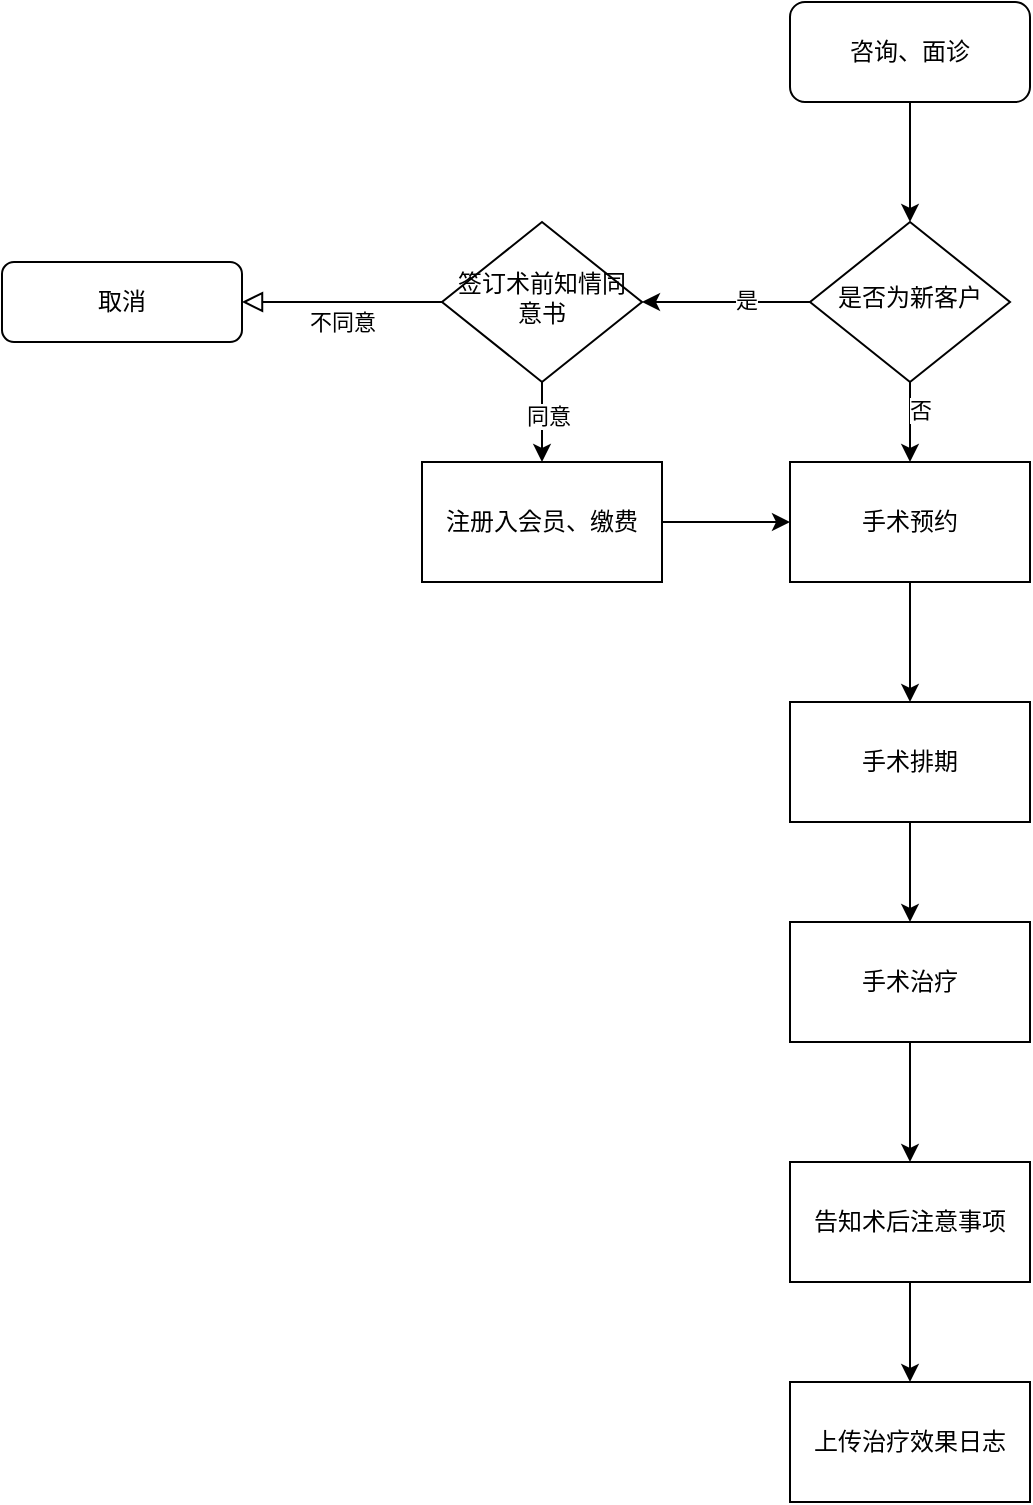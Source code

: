 <mxfile version="21.4.0" type="github">
  <diagram id="C5RBs43oDa-KdzZeNtuy" name="Page-1">
    <mxGraphModel dx="2261" dy="796" grid="1" gridSize="10" guides="1" tooltips="1" connect="1" arrows="1" fold="1" page="1" pageScale="1" pageWidth="827" pageHeight="1169" math="0" shadow="0">
      <root>
        <mxCell id="WIyWlLk6GJQsqaUBKTNV-0" />
        <mxCell id="WIyWlLk6GJQsqaUBKTNV-1" parent="WIyWlLk6GJQsqaUBKTNV-0" />
        <mxCell id="Mhznfd5aOXPXtjJVQezt-12" style="edgeStyle=orthogonalEdgeStyle;rounded=0;orthogonalLoop=1;jettySize=auto;html=1;entryX=0.5;entryY=0;entryDx=0;entryDy=0;" edge="1" parent="WIyWlLk6GJQsqaUBKTNV-1" source="WIyWlLk6GJQsqaUBKTNV-3" target="Mhznfd5aOXPXtjJVQezt-11">
          <mxGeometry relative="1" as="geometry" />
        </mxCell>
        <mxCell id="WIyWlLk6GJQsqaUBKTNV-3" value="咨询、面诊" style="rounded=1;whiteSpace=wrap;html=1;fontSize=12;glass=0;strokeWidth=1;shadow=0;" parent="WIyWlLk6GJQsqaUBKTNV-1" vertex="1">
          <mxGeometry x="294" y="70" width="120" height="50" as="geometry" />
        </mxCell>
        <mxCell id="WIyWlLk6GJQsqaUBKTNV-5" value="不同意" style="edgeStyle=orthogonalEdgeStyle;rounded=0;html=1;jettySize=auto;orthogonalLoop=1;fontSize=11;endArrow=block;endFill=0;endSize=8;strokeWidth=1;shadow=0;labelBackgroundColor=none;" parent="WIyWlLk6GJQsqaUBKTNV-1" source="WIyWlLk6GJQsqaUBKTNV-6" target="WIyWlLk6GJQsqaUBKTNV-7" edge="1">
          <mxGeometry y="10" relative="1" as="geometry">
            <mxPoint as="offset" />
          </mxGeometry>
        </mxCell>
        <mxCell id="Mhznfd5aOXPXtjJVQezt-17" style="edgeStyle=orthogonalEdgeStyle;rounded=0;orthogonalLoop=1;jettySize=auto;html=1;entryX=0.5;entryY=0;entryDx=0;entryDy=0;" edge="1" parent="WIyWlLk6GJQsqaUBKTNV-1" source="WIyWlLk6GJQsqaUBKTNV-6" target="Mhznfd5aOXPXtjJVQezt-8">
          <mxGeometry relative="1" as="geometry" />
        </mxCell>
        <mxCell id="Mhznfd5aOXPXtjJVQezt-22" value="同意" style="edgeLabel;html=1;align=center;verticalAlign=middle;resizable=0;points=[];" vertex="1" connectable="0" parent="Mhznfd5aOXPXtjJVQezt-17">
          <mxGeometry x="-0.183" y="3" relative="1" as="geometry">
            <mxPoint as="offset" />
          </mxGeometry>
        </mxCell>
        <mxCell id="WIyWlLk6GJQsqaUBKTNV-6" value="签订术前知情同意书" style="rhombus;whiteSpace=wrap;html=1;shadow=0;fontFamily=Helvetica;fontSize=12;align=center;strokeWidth=1;spacing=6;spacingTop=-4;" parent="WIyWlLk6GJQsqaUBKTNV-1" vertex="1">
          <mxGeometry x="120" y="180" width="100" height="80" as="geometry" />
        </mxCell>
        <mxCell id="WIyWlLk6GJQsqaUBKTNV-7" value="取消" style="rounded=1;whiteSpace=wrap;html=1;fontSize=12;glass=0;strokeWidth=1;shadow=0;" parent="WIyWlLk6GJQsqaUBKTNV-1" vertex="1">
          <mxGeometry x="-100" y="200" width="120" height="40" as="geometry" />
        </mxCell>
        <mxCell id="Mhznfd5aOXPXtjJVQezt-5" style="edgeStyle=orthogonalEdgeStyle;rounded=0;orthogonalLoop=1;jettySize=auto;html=1;exitX=0.5;exitY=1;exitDx=0;exitDy=0;entryX=0.5;entryY=0;entryDx=0;entryDy=0;" edge="1" parent="WIyWlLk6GJQsqaUBKTNV-1" source="Mhznfd5aOXPXtjJVQezt-1" target="Mhznfd5aOXPXtjJVQezt-4">
          <mxGeometry relative="1" as="geometry" />
        </mxCell>
        <mxCell id="Mhznfd5aOXPXtjJVQezt-1" value="手术排期" style="rounded=0;whiteSpace=wrap;html=1;" vertex="1" parent="WIyWlLk6GJQsqaUBKTNV-1">
          <mxGeometry x="294" y="420" width="120" height="60" as="geometry" />
        </mxCell>
        <mxCell id="Mhznfd5aOXPXtjJVQezt-7" style="edgeStyle=orthogonalEdgeStyle;rounded=0;orthogonalLoop=1;jettySize=auto;html=1;entryX=0.5;entryY=0;entryDx=0;entryDy=0;" edge="1" parent="WIyWlLk6GJQsqaUBKTNV-1" source="Mhznfd5aOXPXtjJVQezt-4" target="Mhznfd5aOXPXtjJVQezt-6">
          <mxGeometry relative="1" as="geometry" />
        </mxCell>
        <mxCell id="Mhznfd5aOXPXtjJVQezt-4" value="手术治疗" style="rounded=0;whiteSpace=wrap;html=1;" vertex="1" parent="WIyWlLk6GJQsqaUBKTNV-1">
          <mxGeometry x="294" y="530" width="120" height="60" as="geometry" />
        </mxCell>
        <mxCell id="Mhznfd5aOXPXtjJVQezt-24" style="edgeStyle=orthogonalEdgeStyle;rounded=0;orthogonalLoop=1;jettySize=auto;html=1;" edge="1" parent="WIyWlLk6GJQsqaUBKTNV-1" source="Mhznfd5aOXPXtjJVQezt-6" target="Mhznfd5aOXPXtjJVQezt-25">
          <mxGeometry relative="1" as="geometry">
            <mxPoint x="354" y="760" as="targetPoint" />
          </mxGeometry>
        </mxCell>
        <mxCell id="Mhznfd5aOXPXtjJVQezt-6" value="告知术后注意事项" style="rounded=0;whiteSpace=wrap;html=1;" vertex="1" parent="WIyWlLk6GJQsqaUBKTNV-1">
          <mxGeometry x="294" y="650" width="120" height="60" as="geometry" />
        </mxCell>
        <mxCell id="Mhznfd5aOXPXtjJVQezt-18" style="edgeStyle=orthogonalEdgeStyle;rounded=0;orthogonalLoop=1;jettySize=auto;html=1;entryX=0;entryY=0.5;entryDx=0;entryDy=0;" edge="1" parent="WIyWlLk6GJQsqaUBKTNV-1" source="Mhznfd5aOXPXtjJVQezt-8" target="Mhznfd5aOXPXtjJVQezt-14">
          <mxGeometry relative="1" as="geometry" />
        </mxCell>
        <mxCell id="Mhznfd5aOXPXtjJVQezt-8" value="注册入会员、缴费" style="rounded=0;whiteSpace=wrap;html=1;" vertex="1" parent="WIyWlLk6GJQsqaUBKTNV-1">
          <mxGeometry x="110" y="300" width="120" height="60" as="geometry" />
        </mxCell>
        <mxCell id="Mhznfd5aOXPXtjJVQezt-15" style="edgeStyle=orthogonalEdgeStyle;rounded=0;orthogonalLoop=1;jettySize=auto;html=1;entryX=0.5;entryY=0;entryDx=0;entryDy=0;" edge="1" parent="WIyWlLk6GJQsqaUBKTNV-1" source="Mhznfd5aOXPXtjJVQezt-11" target="Mhznfd5aOXPXtjJVQezt-14">
          <mxGeometry relative="1" as="geometry" />
        </mxCell>
        <mxCell id="Mhznfd5aOXPXtjJVQezt-21" value="否" style="edgeLabel;html=1;align=center;verticalAlign=middle;resizable=0;points=[];" vertex="1" connectable="0" parent="Mhznfd5aOXPXtjJVQezt-15">
          <mxGeometry x="-0.317" y="5" relative="1" as="geometry">
            <mxPoint as="offset" />
          </mxGeometry>
        </mxCell>
        <mxCell id="Mhznfd5aOXPXtjJVQezt-19" style="edgeStyle=orthogonalEdgeStyle;rounded=0;orthogonalLoop=1;jettySize=auto;html=1;" edge="1" parent="WIyWlLk6GJQsqaUBKTNV-1" source="Mhznfd5aOXPXtjJVQezt-11" target="WIyWlLk6GJQsqaUBKTNV-6">
          <mxGeometry relative="1" as="geometry" />
        </mxCell>
        <mxCell id="Mhznfd5aOXPXtjJVQezt-20" value="是" style="edgeLabel;html=1;align=center;verticalAlign=middle;resizable=0;points=[];" vertex="1" connectable="0" parent="Mhznfd5aOXPXtjJVQezt-19">
          <mxGeometry x="-0.238" y="-1" relative="1" as="geometry">
            <mxPoint as="offset" />
          </mxGeometry>
        </mxCell>
        <mxCell id="Mhznfd5aOXPXtjJVQezt-11" value="是否为新客户" style="rhombus;whiteSpace=wrap;html=1;shadow=0;fontFamily=Helvetica;fontSize=12;align=center;strokeWidth=1;spacing=6;spacingTop=-4;" vertex="1" parent="WIyWlLk6GJQsqaUBKTNV-1">
          <mxGeometry x="304" y="180" width="100" height="80" as="geometry" />
        </mxCell>
        <mxCell id="Mhznfd5aOXPXtjJVQezt-23" style="edgeStyle=orthogonalEdgeStyle;rounded=0;orthogonalLoop=1;jettySize=auto;html=1;entryX=0.5;entryY=0;entryDx=0;entryDy=0;" edge="1" parent="WIyWlLk6GJQsqaUBKTNV-1" source="Mhznfd5aOXPXtjJVQezt-14" target="Mhznfd5aOXPXtjJVQezt-1">
          <mxGeometry relative="1" as="geometry" />
        </mxCell>
        <mxCell id="Mhznfd5aOXPXtjJVQezt-14" value="手术预约" style="rounded=0;whiteSpace=wrap;html=1;" vertex="1" parent="WIyWlLk6GJQsqaUBKTNV-1">
          <mxGeometry x="294" y="300" width="120" height="60" as="geometry" />
        </mxCell>
        <mxCell id="Mhznfd5aOXPXtjJVQezt-25" value="上传治疗效果日志" style="whiteSpace=wrap;html=1;rounded=0;" vertex="1" parent="WIyWlLk6GJQsqaUBKTNV-1">
          <mxGeometry x="294" y="760" width="120" height="60" as="geometry" />
        </mxCell>
      </root>
    </mxGraphModel>
  </diagram>
</mxfile>
